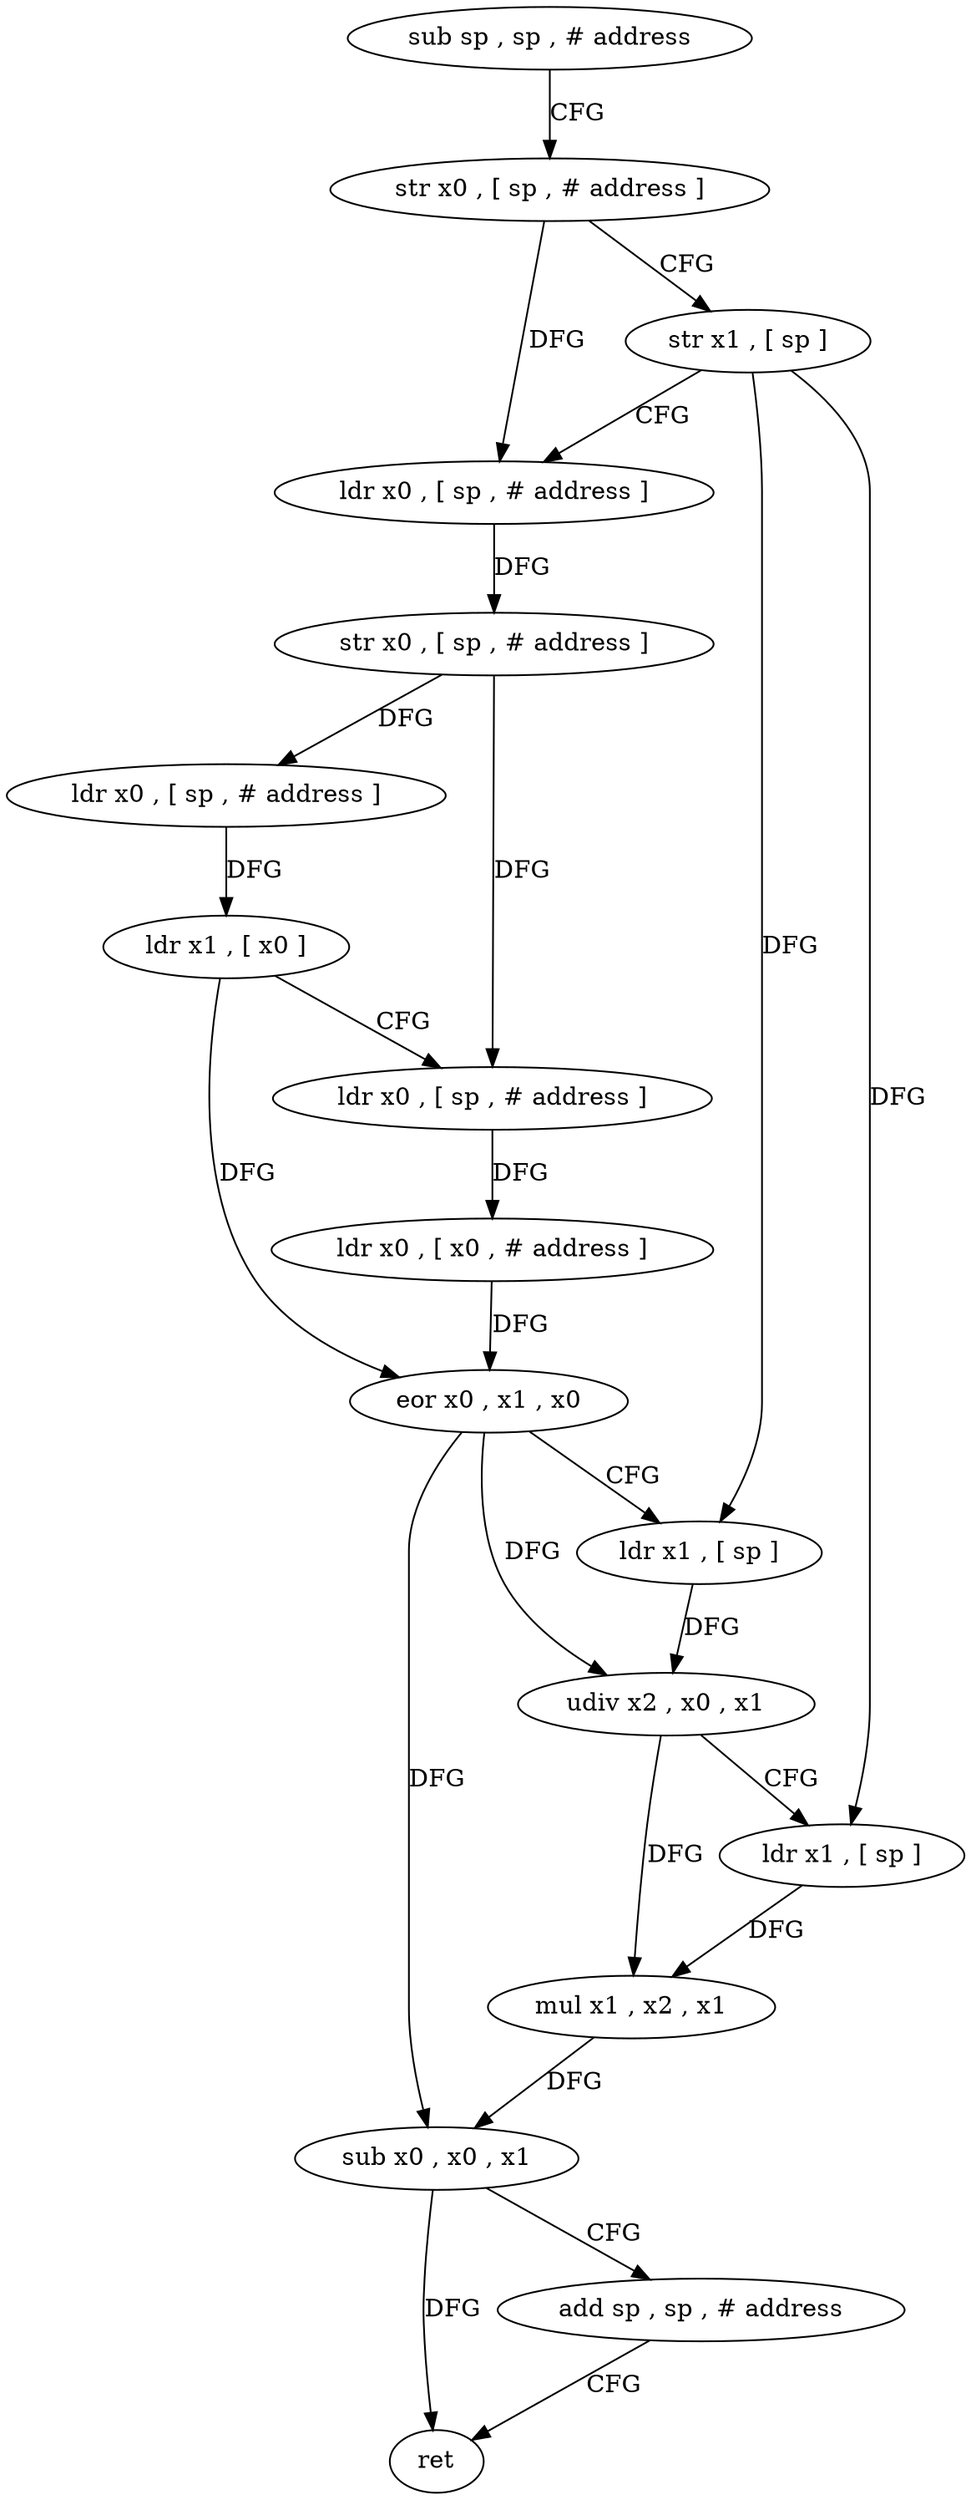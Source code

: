 digraph "func" {
"4249080" [label = "sub sp , sp , # address" ]
"4249084" [label = "str x0 , [ sp , # address ]" ]
"4249088" [label = "str x1 , [ sp ]" ]
"4249092" [label = "ldr x0 , [ sp , # address ]" ]
"4249096" [label = "str x0 , [ sp , # address ]" ]
"4249100" [label = "ldr x0 , [ sp , # address ]" ]
"4249104" [label = "ldr x1 , [ x0 ]" ]
"4249108" [label = "ldr x0 , [ sp , # address ]" ]
"4249112" [label = "ldr x0 , [ x0 , # address ]" ]
"4249116" [label = "eor x0 , x1 , x0" ]
"4249120" [label = "ldr x1 , [ sp ]" ]
"4249124" [label = "udiv x2 , x0 , x1" ]
"4249128" [label = "ldr x1 , [ sp ]" ]
"4249132" [label = "mul x1 , x2 , x1" ]
"4249136" [label = "sub x0 , x0 , x1" ]
"4249140" [label = "add sp , sp , # address" ]
"4249144" [label = "ret" ]
"4249080" -> "4249084" [ label = "CFG" ]
"4249084" -> "4249088" [ label = "CFG" ]
"4249084" -> "4249092" [ label = "DFG" ]
"4249088" -> "4249092" [ label = "CFG" ]
"4249088" -> "4249120" [ label = "DFG" ]
"4249088" -> "4249128" [ label = "DFG" ]
"4249092" -> "4249096" [ label = "DFG" ]
"4249096" -> "4249100" [ label = "DFG" ]
"4249096" -> "4249108" [ label = "DFG" ]
"4249100" -> "4249104" [ label = "DFG" ]
"4249104" -> "4249108" [ label = "CFG" ]
"4249104" -> "4249116" [ label = "DFG" ]
"4249108" -> "4249112" [ label = "DFG" ]
"4249112" -> "4249116" [ label = "DFG" ]
"4249116" -> "4249120" [ label = "CFG" ]
"4249116" -> "4249124" [ label = "DFG" ]
"4249116" -> "4249136" [ label = "DFG" ]
"4249120" -> "4249124" [ label = "DFG" ]
"4249124" -> "4249128" [ label = "CFG" ]
"4249124" -> "4249132" [ label = "DFG" ]
"4249128" -> "4249132" [ label = "DFG" ]
"4249132" -> "4249136" [ label = "DFG" ]
"4249136" -> "4249140" [ label = "CFG" ]
"4249136" -> "4249144" [ label = "DFG" ]
"4249140" -> "4249144" [ label = "CFG" ]
}
